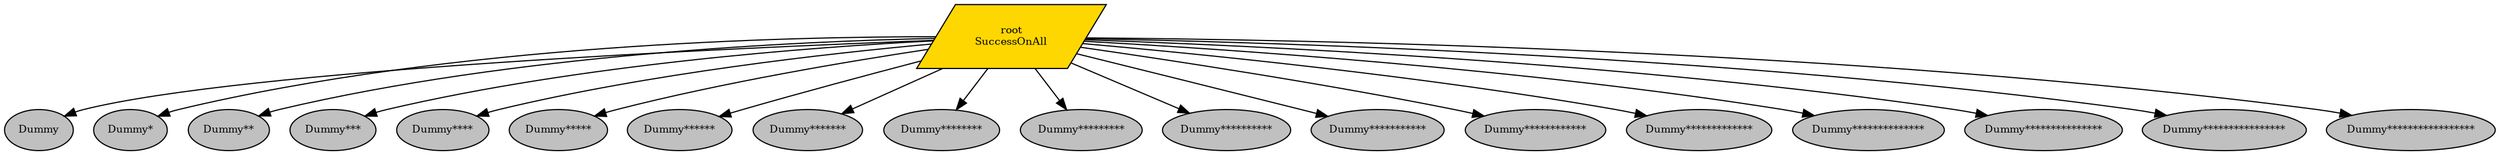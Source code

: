 digraph pastafarianism {
ordering=out;
graph [fontname="times-roman"];
node [fontname="times-roman"];
edge [fontname="times-roman"];
root [fillcolor=gold, fontcolor=black, fontsize=9, label="root\nSuccessOnAll", shape=parallelogram, style=filled];
Dummy [fillcolor=gray, fontcolor=black, fontsize=9, label=Dummy, shape=ellipse, style=filled];
root -> Dummy;
"Dummy*" [fillcolor=gray, fontcolor=black, fontsize=9, label="Dummy*", shape=ellipse, style=filled];
root -> "Dummy*";
"Dummy**" [fillcolor=gray, fontcolor=black, fontsize=9, label="Dummy**", shape=ellipse, style=filled];
root -> "Dummy**";
"Dummy***" [fillcolor=gray, fontcolor=black, fontsize=9, label="Dummy***", shape=ellipse, style=filled];
root -> "Dummy***";
"Dummy****" [fillcolor=gray, fontcolor=black, fontsize=9, label="Dummy****", shape=ellipse, style=filled];
root -> "Dummy****";
"Dummy*****" [fillcolor=gray, fontcolor=black, fontsize=9, label="Dummy*****", shape=ellipse, style=filled];
root -> "Dummy*****";
"Dummy******" [fillcolor=gray, fontcolor=black, fontsize=9, label="Dummy******", shape=ellipse, style=filled];
root -> "Dummy******";
"Dummy*******" [fillcolor=gray, fontcolor=black, fontsize=9, label="Dummy*******", shape=ellipse, style=filled];
root -> "Dummy*******";
"Dummy********" [fillcolor=gray, fontcolor=black, fontsize=9, label="Dummy********", shape=ellipse, style=filled];
root -> "Dummy********";
"Dummy*********" [fillcolor=gray, fontcolor=black, fontsize=9, label="Dummy*********", shape=ellipse, style=filled];
root -> "Dummy*********";
"Dummy**********" [fillcolor=gray, fontcolor=black, fontsize=9, label="Dummy**********", shape=ellipse, style=filled];
root -> "Dummy**********";
"Dummy***********" [fillcolor=gray, fontcolor=black, fontsize=9, label="Dummy***********", shape=ellipse, style=filled];
root -> "Dummy***********";
"Dummy************" [fillcolor=gray, fontcolor=black, fontsize=9, label="Dummy************", shape=ellipse, style=filled];
root -> "Dummy************";
"Dummy*************" [fillcolor=gray, fontcolor=black, fontsize=9, label="Dummy*************", shape=ellipse, style=filled];
root -> "Dummy*************";
"Dummy**************" [fillcolor=gray, fontcolor=black, fontsize=9, label="Dummy**************", shape=ellipse, style=filled];
root -> "Dummy**************";
"Dummy***************" [fillcolor=gray, fontcolor=black, fontsize=9, label="Dummy***************", shape=ellipse, style=filled];
root -> "Dummy***************";
"Dummy****************" [fillcolor=gray, fontcolor=black, fontsize=9, label="Dummy****************", shape=ellipse, style=filled];
root -> "Dummy****************";
"Dummy*****************" [fillcolor=gray, fontcolor=black, fontsize=9, label="Dummy*****************", shape=ellipse, style=filled];
root -> "Dummy*****************";
}
